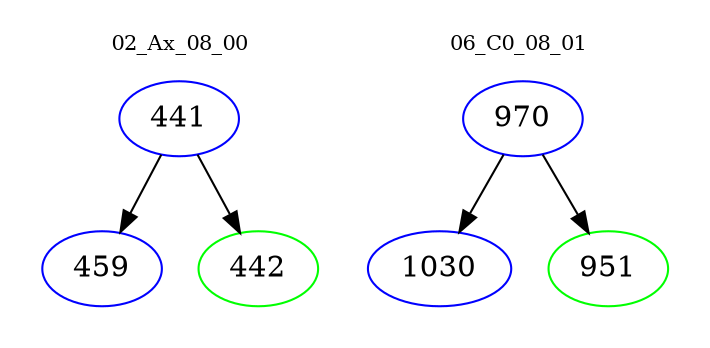 digraph{
subgraph cluster_0 {
color = white
label = "02_Ax_08_00";
fontsize=10;
T0_441 [label="441", color="blue"]
T0_441 -> T0_459 [color="black"]
T0_459 [label="459", color="blue"]
T0_441 -> T0_442 [color="black"]
T0_442 [label="442", color="green"]
}
subgraph cluster_1 {
color = white
label = "06_C0_08_01";
fontsize=10;
T1_970 [label="970", color="blue"]
T1_970 -> T1_1030 [color="black"]
T1_1030 [label="1030", color="blue"]
T1_970 -> T1_951 [color="black"]
T1_951 [label="951", color="green"]
}
}
